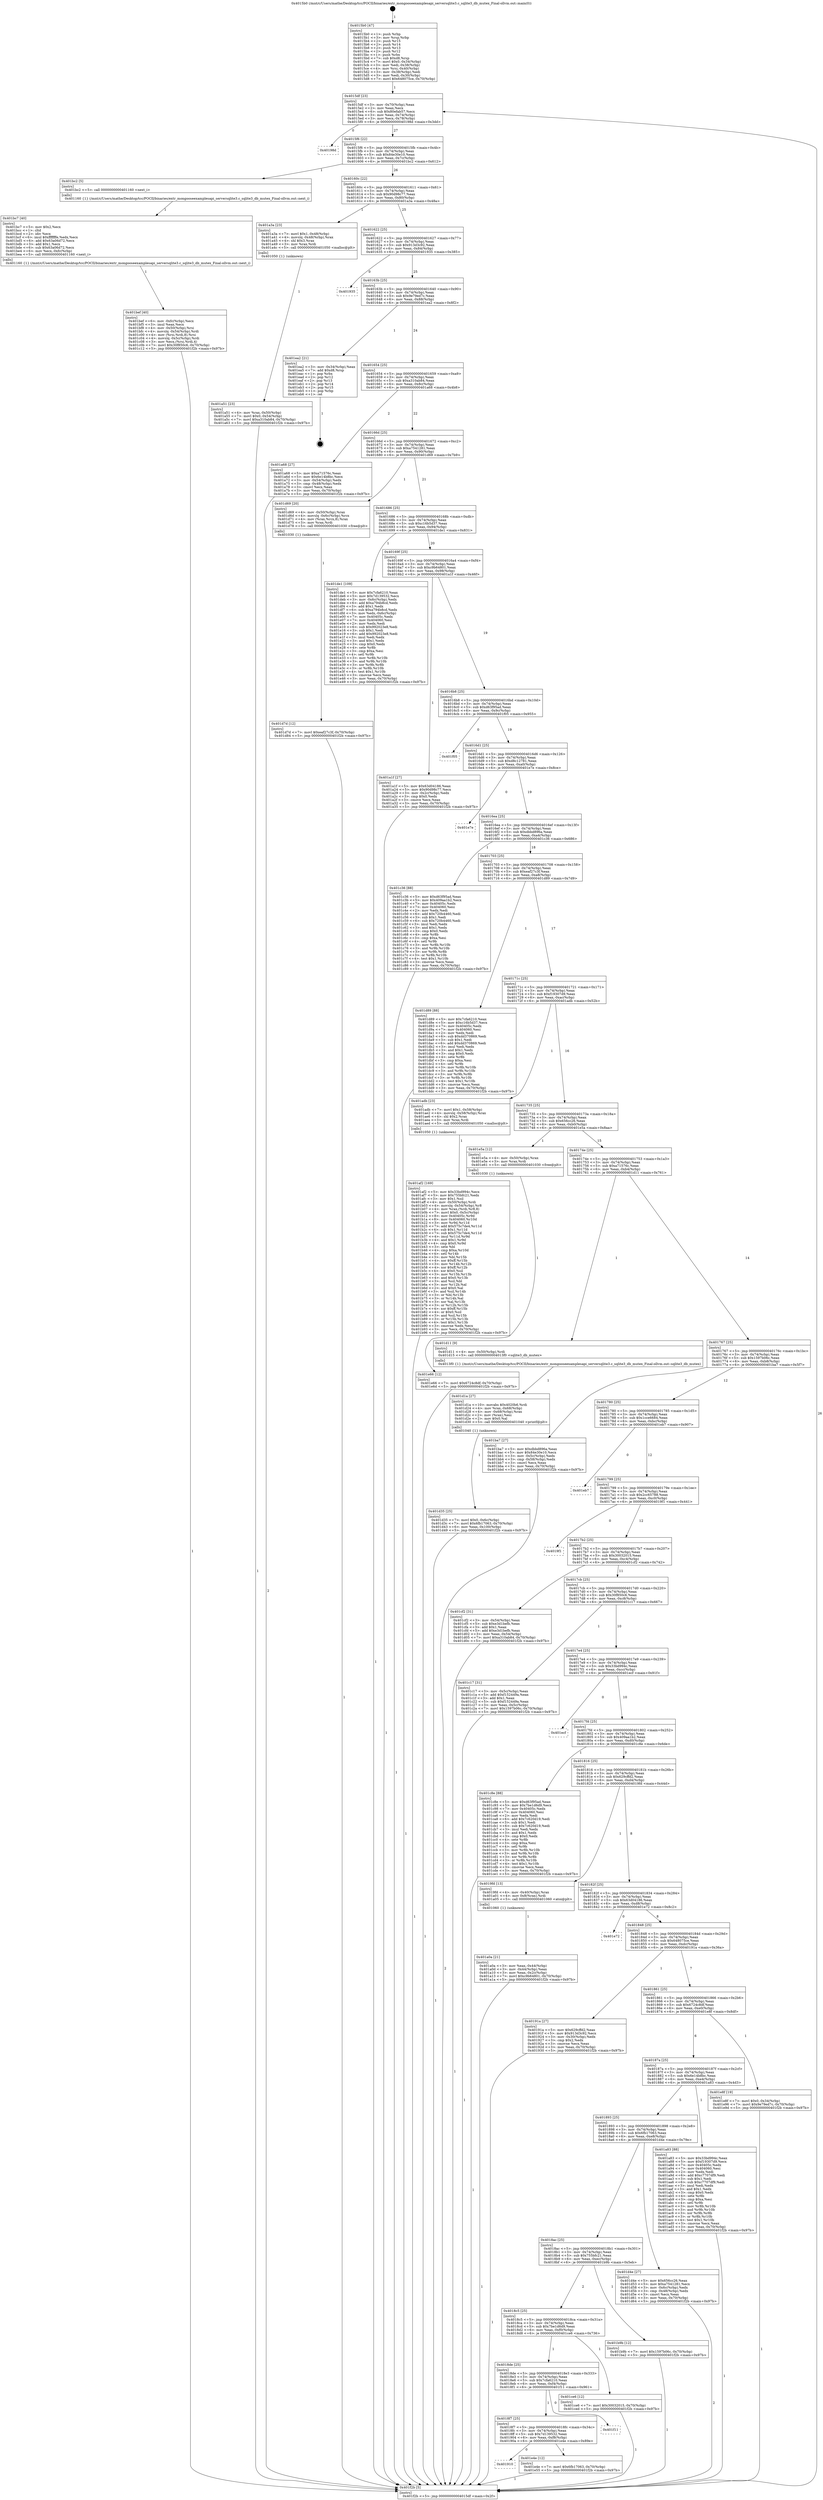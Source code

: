 digraph "0x4015b0" {
  label = "0x4015b0 (/mnt/c/Users/mathe/Desktop/tcc/POCII/binaries/extr_mongooseexamplesapi_serversqlite3.c_sqlite3_db_mutex_Final-ollvm.out::main(0))"
  labelloc = "t"
  node[shape=record]

  Entry [label="",width=0.3,height=0.3,shape=circle,fillcolor=black,style=filled]
  "0x4015df" [label="{
     0x4015df [23]\l
     | [instrs]\l
     &nbsp;&nbsp;0x4015df \<+3\>: mov -0x70(%rbp),%eax\l
     &nbsp;&nbsp;0x4015e2 \<+2\>: mov %eax,%ecx\l
     &nbsp;&nbsp;0x4015e4 \<+6\>: sub $0x80efab57,%ecx\l
     &nbsp;&nbsp;0x4015ea \<+3\>: mov %eax,-0x74(%rbp)\l
     &nbsp;&nbsp;0x4015ed \<+3\>: mov %ecx,-0x78(%rbp)\l
     &nbsp;&nbsp;0x4015f0 \<+6\>: je 000000000040198d \<main+0x3dd\>\l
  }"]
  "0x40198d" [label="{
     0x40198d\l
  }", style=dashed]
  "0x4015f6" [label="{
     0x4015f6 [22]\l
     | [instrs]\l
     &nbsp;&nbsp;0x4015f6 \<+5\>: jmp 00000000004015fb \<main+0x4b\>\l
     &nbsp;&nbsp;0x4015fb \<+3\>: mov -0x74(%rbp),%eax\l
     &nbsp;&nbsp;0x4015fe \<+5\>: sub $0x84e30e10,%eax\l
     &nbsp;&nbsp;0x401603 \<+3\>: mov %eax,-0x7c(%rbp)\l
     &nbsp;&nbsp;0x401606 \<+6\>: je 0000000000401bc2 \<main+0x612\>\l
  }"]
  Exit [label="",width=0.3,height=0.3,shape=circle,fillcolor=black,style=filled,peripheries=2]
  "0x401bc2" [label="{
     0x401bc2 [5]\l
     | [instrs]\l
     &nbsp;&nbsp;0x401bc2 \<+5\>: call 0000000000401160 \<next_i\>\l
     | [calls]\l
     &nbsp;&nbsp;0x401160 \{1\} (/mnt/c/Users/mathe/Desktop/tcc/POCII/binaries/extr_mongooseexamplesapi_serversqlite3.c_sqlite3_db_mutex_Final-ollvm.out::next_i)\l
  }"]
  "0x40160c" [label="{
     0x40160c [22]\l
     | [instrs]\l
     &nbsp;&nbsp;0x40160c \<+5\>: jmp 0000000000401611 \<main+0x61\>\l
     &nbsp;&nbsp;0x401611 \<+3\>: mov -0x74(%rbp),%eax\l
     &nbsp;&nbsp;0x401614 \<+5\>: sub $0x90d98c77,%eax\l
     &nbsp;&nbsp;0x401619 \<+3\>: mov %eax,-0x80(%rbp)\l
     &nbsp;&nbsp;0x40161c \<+6\>: je 0000000000401a3a \<main+0x48a\>\l
  }"]
  "0x401e66" [label="{
     0x401e66 [12]\l
     | [instrs]\l
     &nbsp;&nbsp;0x401e66 \<+7\>: movl $0x6724c8df,-0x70(%rbp)\l
     &nbsp;&nbsp;0x401e6d \<+5\>: jmp 0000000000401f2b \<main+0x97b\>\l
  }"]
  "0x401a3a" [label="{
     0x401a3a [23]\l
     | [instrs]\l
     &nbsp;&nbsp;0x401a3a \<+7\>: movl $0x1,-0x48(%rbp)\l
     &nbsp;&nbsp;0x401a41 \<+4\>: movslq -0x48(%rbp),%rax\l
     &nbsp;&nbsp;0x401a45 \<+4\>: shl $0x3,%rax\l
     &nbsp;&nbsp;0x401a49 \<+3\>: mov %rax,%rdi\l
     &nbsp;&nbsp;0x401a4c \<+5\>: call 0000000000401050 \<malloc@plt\>\l
     | [calls]\l
     &nbsp;&nbsp;0x401050 \{1\} (unknown)\l
  }"]
  "0x401622" [label="{
     0x401622 [25]\l
     | [instrs]\l
     &nbsp;&nbsp;0x401622 \<+5\>: jmp 0000000000401627 \<main+0x77\>\l
     &nbsp;&nbsp;0x401627 \<+3\>: mov -0x74(%rbp),%eax\l
     &nbsp;&nbsp;0x40162a \<+5\>: sub $0x913d3c92,%eax\l
     &nbsp;&nbsp;0x40162f \<+6\>: mov %eax,-0x84(%rbp)\l
     &nbsp;&nbsp;0x401635 \<+6\>: je 0000000000401935 \<main+0x385\>\l
  }"]
  "0x401910" [label="{
     0x401910\l
  }", style=dashed]
  "0x401935" [label="{
     0x401935\l
  }", style=dashed]
  "0x40163b" [label="{
     0x40163b [25]\l
     | [instrs]\l
     &nbsp;&nbsp;0x40163b \<+5\>: jmp 0000000000401640 \<main+0x90\>\l
     &nbsp;&nbsp;0x401640 \<+3\>: mov -0x74(%rbp),%eax\l
     &nbsp;&nbsp;0x401643 \<+5\>: sub $0x9e79ed7c,%eax\l
     &nbsp;&nbsp;0x401648 \<+6\>: mov %eax,-0x88(%rbp)\l
     &nbsp;&nbsp;0x40164e \<+6\>: je 0000000000401ea2 \<main+0x8f2\>\l
  }"]
  "0x401e4e" [label="{
     0x401e4e [12]\l
     | [instrs]\l
     &nbsp;&nbsp;0x401e4e \<+7\>: movl $0x6fb17063,-0x70(%rbp)\l
     &nbsp;&nbsp;0x401e55 \<+5\>: jmp 0000000000401f2b \<main+0x97b\>\l
  }"]
  "0x401ea2" [label="{
     0x401ea2 [21]\l
     | [instrs]\l
     &nbsp;&nbsp;0x401ea2 \<+3\>: mov -0x34(%rbp),%eax\l
     &nbsp;&nbsp;0x401ea5 \<+7\>: add $0xd8,%rsp\l
     &nbsp;&nbsp;0x401eac \<+1\>: pop %rbx\l
     &nbsp;&nbsp;0x401ead \<+2\>: pop %r12\l
     &nbsp;&nbsp;0x401eaf \<+2\>: pop %r13\l
     &nbsp;&nbsp;0x401eb1 \<+2\>: pop %r14\l
     &nbsp;&nbsp;0x401eb3 \<+2\>: pop %r15\l
     &nbsp;&nbsp;0x401eb5 \<+1\>: pop %rbp\l
     &nbsp;&nbsp;0x401eb6 \<+1\>: ret\l
  }"]
  "0x401654" [label="{
     0x401654 [25]\l
     | [instrs]\l
     &nbsp;&nbsp;0x401654 \<+5\>: jmp 0000000000401659 \<main+0xa9\>\l
     &nbsp;&nbsp;0x401659 \<+3\>: mov -0x74(%rbp),%eax\l
     &nbsp;&nbsp;0x40165c \<+5\>: sub $0xa310ab84,%eax\l
     &nbsp;&nbsp;0x401661 \<+6\>: mov %eax,-0x8c(%rbp)\l
     &nbsp;&nbsp;0x401667 \<+6\>: je 0000000000401a68 \<main+0x4b8\>\l
  }"]
  "0x4018f7" [label="{
     0x4018f7 [25]\l
     | [instrs]\l
     &nbsp;&nbsp;0x4018f7 \<+5\>: jmp 00000000004018fc \<main+0x34c\>\l
     &nbsp;&nbsp;0x4018fc \<+3\>: mov -0x74(%rbp),%eax\l
     &nbsp;&nbsp;0x4018ff \<+5\>: sub $0x7d139532,%eax\l
     &nbsp;&nbsp;0x401904 \<+6\>: mov %eax,-0xf8(%rbp)\l
     &nbsp;&nbsp;0x40190a \<+6\>: je 0000000000401e4e \<main+0x89e\>\l
  }"]
  "0x401a68" [label="{
     0x401a68 [27]\l
     | [instrs]\l
     &nbsp;&nbsp;0x401a68 \<+5\>: mov $0xa71576c,%eax\l
     &nbsp;&nbsp;0x401a6d \<+5\>: mov $0x6e14b8bc,%ecx\l
     &nbsp;&nbsp;0x401a72 \<+3\>: mov -0x54(%rbp),%edx\l
     &nbsp;&nbsp;0x401a75 \<+3\>: cmp -0x48(%rbp),%edx\l
     &nbsp;&nbsp;0x401a78 \<+3\>: cmovl %ecx,%eax\l
     &nbsp;&nbsp;0x401a7b \<+3\>: mov %eax,-0x70(%rbp)\l
     &nbsp;&nbsp;0x401a7e \<+5\>: jmp 0000000000401f2b \<main+0x97b\>\l
  }"]
  "0x40166d" [label="{
     0x40166d [25]\l
     | [instrs]\l
     &nbsp;&nbsp;0x40166d \<+5\>: jmp 0000000000401672 \<main+0xc2\>\l
     &nbsp;&nbsp;0x401672 \<+3\>: mov -0x74(%rbp),%eax\l
     &nbsp;&nbsp;0x401675 \<+5\>: sub $0xa7541281,%eax\l
     &nbsp;&nbsp;0x40167a \<+6\>: mov %eax,-0x90(%rbp)\l
     &nbsp;&nbsp;0x401680 \<+6\>: je 0000000000401d69 \<main+0x7b9\>\l
  }"]
  "0x401f11" [label="{
     0x401f11\l
  }", style=dashed]
  "0x401d69" [label="{
     0x401d69 [20]\l
     | [instrs]\l
     &nbsp;&nbsp;0x401d69 \<+4\>: mov -0x50(%rbp),%rax\l
     &nbsp;&nbsp;0x401d6d \<+4\>: movslq -0x6c(%rbp),%rcx\l
     &nbsp;&nbsp;0x401d71 \<+4\>: mov (%rax,%rcx,8),%rax\l
     &nbsp;&nbsp;0x401d75 \<+3\>: mov %rax,%rdi\l
     &nbsp;&nbsp;0x401d78 \<+5\>: call 0000000000401030 \<free@plt\>\l
     | [calls]\l
     &nbsp;&nbsp;0x401030 \{1\} (unknown)\l
  }"]
  "0x401686" [label="{
     0x401686 [25]\l
     | [instrs]\l
     &nbsp;&nbsp;0x401686 \<+5\>: jmp 000000000040168b \<main+0xdb\>\l
     &nbsp;&nbsp;0x40168b \<+3\>: mov -0x74(%rbp),%eax\l
     &nbsp;&nbsp;0x40168e \<+5\>: sub $0xc16b5d37,%eax\l
     &nbsp;&nbsp;0x401693 \<+6\>: mov %eax,-0x94(%rbp)\l
     &nbsp;&nbsp;0x401699 \<+6\>: je 0000000000401de1 \<main+0x831\>\l
  }"]
  "0x401d7d" [label="{
     0x401d7d [12]\l
     | [instrs]\l
     &nbsp;&nbsp;0x401d7d \<+7\>: movl $0xeaf27c3f,-0x70(%rbp)\l
     &nbsp;&nbsp;0x401d84 \<+5\>: jmp 0000000000401f2b \<main+0x97b\>\l
  }"]
  "0x401de1" [label="{
     0x401de1 [109]\l
     | [instrs]\l
     &nbsp;&nbsp;0x401de1 \<+5\>: mov $0x7cfa6210,%eax\l
     &nbsp;&nbsp;0x401de6 \<+5\>: mov $0x7d139532,%ecx\l
     &nbsp;&nbsp;0x401deb \<+3\>: mov -0x6c(%rbp),%edx\l
     &nbsp;&nbsp;0x401dee \<+6\>: add $0xa794b8cd,%edx\l
     &nbsp;&nbsp;0x401df4 \<+3\>: add $0x1,%edx\l
     &nbsp;&nbsp;0x401df7 \<+6\>: sub $0xa794b8cd,%edx\l
     &nbsp;&nbsp;0x401dfd \<+3\>: mov %edx,-0x6c(%rbp)\l
     &nbsp;&nbsp;0x401e00 \<+7\>: mov 0x40405c,%edx\l
     &nbsp;&nbsp;0x401e07 \<+7\>: mov 0x404060,%esi\l
     &nbsp;&nbsp;0x401e0e \<+2\>: mov %edx,%edi\l
     &nbsp;&nbsp;0x401e10 \<+6\>: sub $0x992023e8,%edi\l
     &nbsp;&nbsp;0x401e16 \<+3\>: sub $0x1,%edi\l
     &nbsp;&nbsp;0x401e19 \<+6\>: add $0x992023e8,%edi\l
     &nbsp;&nbsp;0x401e1f \<+3\>: imul %edi,%edx\l
     &nbsp;&nbsp;0x401e22 \<+3\>: and $0x1,%edx\l
     &nbsp;&nbsp;0x401e25 \<+3\>: cmp $0x0,%edx\l
     &nbsp;&nbsp;0x401e28 \<+4\>: sete %r8b\l
     &nbsp;&nbsp;0x401e2c \<+3\>: cmp $0xa,%esi\l
     &nbsp;&nbsp;0x401e2f \<+4\>: setl %r9b\l
     &nbsp;&nbsp;0x401e33 \<+3\>: mov %r8b,%r10b\l
     &nbsp;&nbsp;0x401e36 \<+3\>: and %r9b,%r10b\l
     &nbsp;&nbsp;0x401e39 \<+3\>: xor %r9b,%r8b\l
     &nbsp;&nbsp;0x401e3c \<+3\>: or %r8b,%r10b\l
     &nbsp;&nbsp;0x401e3f \<+4\>: test $0x1,%r10b\l
     &nbsp;&nbsp;0x401e43 \<+3\>: cmovne %ecx,%eax\l
     &nbsp;&nbsp;0x401e46 \<+3\>: mov %eax,-0x70(%rbp)\l
     &nbsp;&nbsp;0x401e49 \<+5\>: jmp 0000000000401f2b \<main+0x97b\>\l
  }"]
  "0x40169f" [label="{
     0x40169f [25]\l
     | [instrs]\l
     &nbsp;&nbsp;0x40169f \<+5\>: jmp 00000000004016a4 \<main+0xf4\>\l
     &nbsp;&nbsp;0x4016a4 \<+3\>: mov -0x74(%rbp),%eax\l
     &nbsp;&nbsp;0x4016a7 \<+5\>: sub $0xc9b64801,%eax\l
     &nbsp;&nbsp;0x4016ac \<+6\>: mov %eax,-0x98(%rbp)\l
     &nbsp;&nbsp;0x4016b2 \<+6\>: je 0000000000401a1f \<main+0x46f\>\l
  }"]
  "0x401d35" [label="{
     0x401d35 [25]\l
     | [instrs]\l
     &nbsp;&nbsp;0x401d35 \<+7\>: movl $0x0,-0x6c(%rbp)\l
     &nbsp;&nbsp;0x401d3c \<+7\>: movl $0x6fb17063,-0x70(%rbp)\l
     &nbsp;&nbsp;0x401d43 \<+6\>: mov %eax,-0x100(%rbp)\l
     &nbsp;&nbsp;0x401d49 \<+5\>: jmp 0000000000401f2b \<main+0x97b\>\l
  }"]
  "0x401a1f" [label="{
     0x401a1f [27]\l
     | [instrs]\l
     &nbsp;&nbsp;0x401a1f \<+5\>: mov $0x63d04186,%eax\l
     &nbsp;&nbsp;0x401a24 \<+5\>: mov $0x90d98c77,%ecx\l
     &nbsp;&nbsp;0x401a29 \<+3\>: mov -0x2c(%rbp),%edx\l
     &nbsp;&nbsp;0x401a2c \<+3\>: cmp $0x0,%edx\l
     &nbsp;&nbsp;0x401a2f \<+3\>: cmove %ecx,%eax\l
     &nbsp;&nbsp;0x401a32 \<+3\>: mov %eax,-0x70(%rbp)\l
     &nbsp;&nbsp;0x401a35 \<+5\>: jmp 0000000000401f2b \<main+0x97b\>\l
  }"]
  "0x4016b8" [label="{
     0x4016b8 [25]\l
     | [instrs]\l
     &nbsp;&nbsp;0x4016b8 \<+5\>: jmp 00000000004016bd \<main+0x10d\>\l
     &nbsp;&nbsp;0x4016bd \<+3\>: mov -0x74(%rbp),%eax\l
     &nbsp;&nbsp;0x4016c0 \<+5\>: sub $0xd63f95ad,%eax\l
     &nbsp;&nbsp;0x4016c5 \<+6\>: mov %eax,-0x9c(%rbp)\l
     &nbsp;&nbsp;0x4016cb \<+6\>: je 0000000000401f05 \<main+0x955\>\l
  }"]
  "0x401d1a" [label="{
     0x401d1a [27]\l
     | [instrs]\l
     &nbsp;&nbsp;0x401d1a \<+10\>: movabs $0x4020b6,%rdi\l
     &nbsp;&nbsp;0x401d24 \<+4\>: mov %rax,-0x68(%rbp)\l
     &nbsp;&nbsp;0x401d28 \<+4\>: mov -0x68(%rbp),%rax\l
     &nbsp;&nbsp;0x401d2c \<+2\>: mov (%rax),%esi\l
     &nbsp;&nbsp;0x401d2e \<+2\>: mov $0x0,%al\l
     &nbsp;&nbsp;0x401d30 \<+5\>: call 0000000000401040 \<printf@plt\>\l
     | [calls]\l
     &nbsp;&nbsp;0x401040 \{1\} (unknown)\l
  }"]
  "0x401f05" [label="{
     0x401f05\l
  }", style=dashed]
  "0x4016d1" [label="{
     0x4016d1 [25]\l
     | [instrs]\l
     &nbsp;&nbsp;0x4016d1 \<+5\>: jmp 00000000004016d6 \<main+0x126\>\l
     &nbsp;&nbsp;0x4016d6 \<+3\>: mov -0x74(%rbp),%eax\l
     &nbsp;&nbsp;0x4016d9 \<+5\>: sub $0xd8c12781,%eax\l
     &nbsp;&nbsp;0x4016de \<+6\>: mov %eax,-0xa0(%rbp)\l
     &nbsp;&nbsp;0x4016e4 \<+6\>: je 0000000000401e7e \<main+0x8ce\>\l
  }"]
  "0x4018de" [label="{
     0x4018de [25]\l
     | [instrs]\l
     &nbsp;&nbsp;0x4018de \<+5\>: jmp 00000000004018e3 \<main+0x333\>\l
     &nbsp;&nbsp;0x4018e3 \<+3\>: mov -0x74(%rbp),%eax\l
     &nbsp;&nbsp;0x4018e6 \<+5\>: sub $0x7cfa6210,%eax\l
     &nbsp;&nbsp;0x4018eb \<+6\>: mov %eax,-0xf4(%rbp)\l
     &nbsp;&nbsp;0x4018f1 \<+6\>: je 0000000000401f11 \<main+0x961\>\l
  }"]
  "0x401e7e" [label="{
     0x401e7e\l
  }", style=dashed]
  "0x4016ea" [label="{
     0x4016ea [25]\l
     | [instrs]\l
     &nbsp;&nbsp;0x4016ea \<+5\>: jmp 00000000004016ef \<main+0x13f\>\l
     &nbsp;&nbsp;0x4016ef \<+3\>: mov -0x74(%rbp),%eax\l
     &nbsp;&nbsp;0x4016f2 \<+5\>: sub $0xdbbd896a,%eax\l
     &nbsp;&nbsp;0x4016f7 \<+6\>: mov %eax,-0xa4(%rbp)\l
     &nbsp;&nbsp;0x4016fd \<+6\>: je 0000000000401c36 \<main+0x686\>\l
  }"]
  "0x401ce6" [label="{
     0x401ce6 [12]\l
     | [instrs]\l
     &nbsp;&nbsp;0x401ce6 \<+7\>: movl $0x30032015,-0x70(%rbp)\l
     &nbsp;&nbsp;0x401ced \<+5\>: jmp 0000000000401f2b \<main+0x97b\>\l
  }"]
  "0x401c36" [label="{
     0x401c36 [88]\l
     | [instrs]\l
     &nbsp;&nbsp;0x401c36 \<+5\>: mov $0xd63f95ad,%eax\l
     &nbsp;&nbsp;0x401c3b \<+5\>: mov $0x409aa1b2,%ecx\l
     &nbsp;&nbsp;0x401c40 \<+7\>: mov 0x40405c,%edx\l
     &nbsp;&nbsp;0x401c47 \<+7\>: mov 0x404060,%esi\l
     &nbsp;&nbsp;0x401c4e \<+2\>: mov %edx,%edi\l
     &nbsp;&nbsp;0x401c50 \<+6\>: add $0x720b4460,%edi\l
     &nbsp;&nbsp;0x401c56 \<+3\>: sub $0x1,%edi\l
     &nbsp;&nbsp;0x401c59 \<+6\>: sub $0x720b4460,%edi\l
     &nbsp;&nbsp;0x401c5f \<+3\>: imul %edi,%edx\l
     &nbsp;&nbsp;0x401c62 \<+3\>: and $0x1,%edx\l
     &nbsp;&nbsp;0x401c65 \<+3\>: cmp $0x0,%edx\l
     &nbsp;&nbsp;0x401c68 \<+4\>: sete %r8b\l
     &nbsp;&nbsp;0x401c6c \<+3\>: cmp $0xa,%esi\l
     &nbsp;&nbsp;0x401c6f \<+4\>: setl %r9b\l
     &nbsp;&nbsp;0x401c73 \<+3\>: mov %r8b,%r10b\l
     &nbsp;&nbsp;0x401c76 \<+3\>: and %r9b,%r10b\l
     &nbsp;&nbsp;0x401c79 \<+3\>: xor %r9b,%r8b\l
     &nbsp;&nbsp;0x401c7c \<+3\>: or %r8b,%r10b\l
     &nbsp;&nbsp;0x401c7f \<+4\>: test $0x1,%r10b\l
     &nbsp;&nbsp;0x401c83 \<+3\>: cmovne %ecx,%eax\l
     &nbsp;&nbsp;0x401c86 \<+3\>: mov %eax,-0x70(%rbp)\l
     &nbsp;&nbsp;0x401c89 \<+5\>: jmp 0000000000401f2b \<main+0x97b\>\l
  }"]
  "0x401703" [label="{
     0x401703 [25]\l
     | [instrs]\l
     &nbsp;&nbsp;0x401703 \<+5\>: jmp 0000000000401708 \<main+0x158\>\l
     &nbsp;&nbsp;0x401708 \<+3\>: mov -0x74(%rbp),%eax\l
     &nbsp;&nbsp;0x40170b \<+5\>: sub $0xeaf27c3f,%eax\l
     &nbsp;&nbsp;0x401710 \<+6\>: mov %eax,-0xa8(%rbp)\l
     &nbsp;&nbsp;0x401716 \<+6\>: je 0000000000401d89 \<main+0x7d9\>\l
  }"]
  "0x401bef" [label="{
     0x401bef [40]\l
     | [instrs]\l
     &nbsp;&nbsp;0x401bef \<+6\>: mov -0xfc(%rbp),%ecx\l
     &nbsp;&nbsp;0x401bf5 \<+3\>: imul %eax,%ecx\l
     &nbsp;&nbsp;0x401bf8 \<+4\>: mov -0x50(%rbp),%rsi\l
     &nbsp;&nbsp;0x401bfc \<+4\>: movslq -0x54(%rbp),%rdi\l
     &nbsp;&nbsp;0x401c00 \<+4\>: mov (%rsi,%rdi,8),%rsi\l
     &nbsp;&nbsp;0x401c04 \<+4\>: movslq -0x5c(%rbp),%rdi\l
     &nbsp;&nbsp;0x401c08 \<+3\>: mov %ecx,(%rsi,%rdi,4)\l
     &nbsp;&nbsp;0x401c0b \<+7\>: movl $0x30f850c6,-0x70(%rbp)\l
     &nbsp;&nbsp;0x401c12 \<+5\>: jmp 0000000000401f2b \<main+0x97b\>\l
  }"]
  "0x401d89" [label="{
     0x401d89 [88]\l
     | [instrs]\l
     &nbsp;&nbsp;0x401d89 \<+5\>: mov $0x7cfa6210,%eax\l
     &nbsp;&nbsp;0x401d8e \<+5\>: mov $0xc16b5d37,%ecx\l
     &nbsp;&nbsp;0x401d93 \<+7\>: mov 0x40405c,%edx\l
     &nbsp;&nbsp;0x401d9a \<+7\>: mov 0x404060,%esi\l
     &nbsp;&nbsp;0x401da1 \<+2\>: mov %edx,%edi\l
     &nbsp;&nbsp;0x401da3 \<+6\>: sub $0xdd370869,%edi\l
     &nbsp;&nbsp;0x401da9 \<+3\>: sub $0x1,%edi\l
     &nbsp;&nbsp;0x401dac \<+6\>: add $0xdd370869,%edi\l
     &nbsp;&nbsp;0x401db2 \<+3\>: imul %edi,%edx\l
     &nbsp;&nbsp;0x401db5 \<+3\>: and $0x1,%edx\l
     &nbsp;&nbsp;0x401db8 \<+3\>: cmp $0x0,%edx\l
     &nbsp;&nbsp;0x401dbb \<+4\>: sete %r8b\l
     &nbsp;&nbsp;0x401dbf \<+3\>: cmp $0xa,%esi\l
     &nbsp;&nbsp;0x401dc2 \<+4\>: setl %r9b\l
     &nbsp;&nbsp;0x401dc6 \<+3\>: mov %r8b,%r10b\l
     &nbsp;&nbsp;0x401dc9 \<+3\>: and %r9b,%r10b\l
     &nbsp;&nbsp;0x401dcc \<+3\>: xor %r9b,%r8b\l
     &nbsp;&nbsp;0x401dcf \<+3\>: or %r8b,%r10b\l
     &nbsp;&nbsp;0x401dd2 \<+4\>: test $0x1,%r10b\l
     &nbsp;&nbsp;0x401dd6 \<+3\>: cmovne %ecx,%eax\l
     &nbsp;&nbsp;0x401dd9 \<+3\>: mov %eax,-0x70(%rbp)\l
     &nbsp;&nbsp;0x401ddc \<+5\>: jmp 0000000000401f2b \<main+0x97b\>\l
  }"]
  "0x40171c" [label="{
     0x40171c [25]\l
     | [instrs]\l
     &nbsp;&nbsp;0x40171c \<+5\>: jmp 0000000000401721 \<main+0x171\>\l
     &nbsp;&nbsp;0x401721 \<+3\>: mov -0x74(%rbp),%eax\l
     &nbsp;&nbsp;0x401724 \<+5\>: sub $0xf19307d9,%eax\l
     &nbsp;&nbsp;0x401729 \<+6\>: mov %eax,-0xac(%rbp)\l
     &nbsp;&nbsp;0x40172f \<+6\>: je 0000000000401adb \<main+0x52b\>\l
  }"]
  "0x401bc7" [label="{
     0x401bc7 [40]\l
     | [instrs]\l
     &nbsp;&nbsp;0x401bc7 \<+5\>: mov $0x2,%ecx\l
     &nbsp;&nbsp;0x401bcc \<+1\>: cltd\l
     &nbsp;&nbsp;0x401bcd \<+2\>: idiv %ecx\l
     &nbsp;&nbsp;0x401bcf \<+6\>: imul $0xfffffffe,%edx,%ecx\l
     &nbsp;&nbsp;0x401bd5 \<+6\>: add $0x63a06d72,%ecx\l
     &nbsp;&nbsp;0x401bdb \<+3\>: add $0x1,%ecx\l
     &nbsp;&nbsp;0x401bde \<+6\>: sub $0x63a06d72,%ecx\l
     &nbsp;&nbsp;0x401be4 \<+6\>: mov %ecx,-0xfc(%rbp)\l
     &nbsp;&nbsp;0x401bea \<+5\>: call 0000000000401160 \<next_i\>\l
     | [calls]\l
     &nbsp;&nbsp;0x401160 \{1\} (/mnt/c/Users/mathe/Desktop/tcc/POCII/binaries/extr_mongooseexamplesapi_serversqlite3.c_sqlite3_db_mutex_Final-ollvm.out::next_i)\l
  }"]
  "0x401adb" [label="{
     0x401adb [23]\l
     | [instrs]\l
     &nbsp;&nbsp;0x401adb \<+7\>: movl $0x1,-0x58(%rbp)\l
     &nbsp;&nbsp;0x401ae2 \<+4\>: movslq -0x58(%rbp),%rax\l
     &nbsp;&nbsp;0x401ae6 \<+4\>: shl $0x2,%rax\l
     &nbsp;&nbsp;0x401aea \<+3\>: mov %rax,%rdi\l
     &nbsp;&nbsp;0x401aed \<+5\>: call 0000000000401050 \<malloc@plt\>\l
     | [calls]\l
     &nbsp;&nbsp;0x401050 \{1\} (unknown)\l
  }"]
  "0x401735" [label="{
     0x401735 [25]\l
     | [instrs]\l
     &nbsp;&nbsp;0x401735 \<+5\>: jmp 000000000040173a \<main+0x18a\>\l
     &nbsp;&nbsp;0x40173a \<+3\>: mov -0x74(%rbp),%eax\l
     &nbsp;&nbsp;0x40173d \<+5\>: sub $0x656cc26,%eax\l
     &nbsp;&nbsp;0x401742 \<+6\>: mov %eax,-0xb0(%rbp)\l
     &nbsp;&nbsp;0x401748 \<+6\>: je 0000000000401e5a \<main+0x8aa\>\l
  }"]
  "0x4018c5" [label="{
     0x4018c5 [25]\l
     | [instrs]\l
     &nbsp;&nbsp;0x4018c5 \<+5\>: jmp 00000000004018ca \<main+0x31a\>\l
     &nbsp;&nbsp;0x4018ca \<+3\>: mov -0x74(%rbp),%eax\l
     &nbsp;&nbsp;0x4018cd \<+5\>: sub $0x7be1d6d9,%eax\l
     &nbsp;&nbsp;0x4018d2 \<+6\>: mov %eax,-0xf0(%rbp)\l
     &nbsp;&nbsp;0x4018d8 \<+6\>: je 0000000000401ce6 \<main+0x736\>\l
  }"]
  "0x401e5a" [label="{
     0x401e5a [12]\l
     | [instrs]\l
     &nbsp;&nbsp;0x401e5a \<+4\>: mov -0x50(%rbp),%rax\l
     &nbsp;&nbsp;0x401e5e \<+3\>: mov %rax,%rdi\l
     &nbsp;&nbsp;0x401e61 \<+5\>: call 0000000000401030 \<free@plt\>\l
     | [calls]\l
     &nbsp;&nbsp;0x401030 \{1\} (unknown)\l
  }"]
  "0x40174e" [label="{
     0x40174e [25]\l
     | [instrs]\l
     &nbsp;&nbsp;0x40174e \<+5\>: jmp 0000000000401753 \<main+0x1a3\>\l
     &nbsp;&nbsp;0x401753 \<+3\>: mov -0x74(%rbp),%eax\l
     &nbsp;&nbsp;0x401756 \<+5\>: sub $0xa71576c,%eax\l
     &nbsp;&nbsp;0x40175b \<+6\>: mov %eax,-0xb4(%rbp)\l
     &nbsp;&nbsp;0x401761 \<+6\>: je 0000000000401d11 \<main+0x761\>\l
  }"]
  "0x401b9b" [label="{
     0x401b9b [12]\l
     | [instrs]\l
     &nbsp;&nbsp;0x401b9b \<+7\>: movl $0x1597b06c,-0x70(%rbp)\l
     &nbsp;&nbsp;0x401ba2 \<+5\>: jmp 0000000000401f2b \<main+0x97b\>\l
  }"]
  "0x401d11" [label="{
     0x401d11 [9]\l
     | [instrs]\l
     &nbsp;&nbsp;0x401d11 \<+4\>: mov -0x50(%rbp),%rdi\l
     &nbsp;&nbsp;0x401d15 \<+5\>: call 00000000004013f0 \<sqlite3_db_mutex\>\l
     | [calls]\l
     &nbsp;&nbsp;0x4013f0 \{1\} (/mnt/c/Users/mathe/Desktop/tcc/POCII/binaries/extr_mongooseexamplesapi_serversqlite3.c_sqlite3_db_mutex_Final-ollvm.out::sqlite3_db_mutex)\l
  }"]
  "0x401767" [label="{
     0x401767 [25]\l
     | [instrs]\l
     &nbsp;&nbsp;0x401767 \<+5\>: jmp 000000000040176c \<main+0x1bc\>\l
     &nbsp;&nbsp;0x40176c \<+3\>: mov -0x74(%rbp),%eax\l
     &nbsp;&nbsp;0x40176f \<+5\>: sub $0x1597b06c,%eax\l
     &nbsp;&nbsp;0x401774 \<+6\>: mov %eax,-0xb8(%rbp)\l
     &nbsp;&nbsp;0x40177a \<+6\>: je 0000000000401ba7 \<main+0x5f7\>\l
  }"]
  "0x4018ac" [label="{
     0x4018ac [25]\l
     | [instrs]\l
     &nbsp;&nbsp;0x4018ac \<+5\>: jmp 00000000004018b1 \<main+0x301\>\l
     &nbsp;&nbsp;0x4018b1 \<+3\>: mov -0x74(%rbp),%eax\l
     &nbsp;&nbsp;0x4018b4 \<+5\>: sub $0x755bfc21,%eax\l
     &nbsp;&nbsp;0x4018b9 \<+6\>: mov %eax,-0xec(%rbp)\l
     &nbsp;&nbsp;0x4018bf \<+6\>: je 0000000000401b9b \<main+0x5eb\>\l
  }"]
  "0x401ba7" [label="{
     0x401ba7 [27]\l
     | [instrs]\l
     &nbsp;&nbsp;0x401ba7 \<+5\>: mov $0xdbbd896a,%eax\l
     &nbsp;&nbsp;0x401bac \<+5\>: mov $0x84e30e10,%ecx\l
     &nbsp;&nbsp;0x401bb1 \<+3\>: mov -0x5c(%rbp),%edx\l
     &nbsp;&nbsp;0x401bb4 \<+3\>: cmp -0x58(%rbp),%edx\l
     &nbsp;&nbsp;0x401bb7 \<+3\>: cmovl %ecx,%eax\l
     &nbsp;&nbsp;0x401bba \<+3\>: mov %eax,-0x70(%rbp)\l
     &nbsp;&nbsp;0x401bbd \<+5\>: jmp 0000000000401f2b \<main+0x97b\>\l
  }"]
  "0x401780" [label="{
     0x401780 [25]\l
     | [instrs]\l
     &nbsp;&nbsp;0x401780 \<+5\>: jmp 0000000000401785 \<main+0x1d5\>\l
     &nbsp;&nbsp;0x401785 \<+3\>: mov -0x74(%rbp),%eax\l
     &nbsp;&nbsp;0x401788 \<+5\>: sub $0x1cce6684,%eax\l
     &nbsp;&nbsp;0x40178d \<+6\>: mov %eax,-0xbc(%rbp)\l
     &nbsp;&nbsp;0x401793 \<+6\>: je 0000000000401eb7 \<main+0x907\>\l
  }"]
  "0x401d4e" [label="{
     0x401d4e [27]\l
     | [instrs]\l
     &nbsp;&nbsp;0x401d4e \<+5\>: mov $0x656cc26,%eax\l
     &nbsp;&nbsp;0x401d53 \<+5\>: mov $0xa7541281,%ecx\l
     &nbsp;&nbsp;0x401d58 \<+3\>: mov -0x6c(%rbp),%edx\l
     &nbsp;&nbsp;0x401d5b \<+3\>: cmp -0x48(%rbp),%edx\l
     &nbsp;&nbsp;0x401d5e \<+3\>: cmovl %ecx,%eax\l
     &nbsp;&nbsp;0x401d61 \<+3\>: mov %eax,-0x70(%rbp)\l
     &nbsp;&nbsp;0x401d64 \<+5\>: jmp 0000000000401f2b \<main+0x97b\>\l
  }"]
  "0x401eb7" [label="{
     0x401eb7\l
  }", style=dashed]
  "0x401799" [label="{
     0x401799 [25]\l
     | [instrs]\l
     &nbsp;&nbsp;0x401799 \<+5\>: jmp 000000000040179e \<main+0x1ee\>\l
     &nbsp;&nbsp;0x40179e \<+3\>: mov -0x74(%rbp),%eax\l
     &nbsp;&nbsp;0x4017a1 \<+5\>: sub $0x2cc65788,%eax\l
     &nbsp;&nbsp;0x4017a6 \<+6\>: mov %eax,-0xc0(%rbp)\l
     &nbsp;&nbsp;0x4017ac \<+6\>: je 00000000004019f1 \<main+0x441\>\l
  }"]
  "0x401af2" [label="{
     0x401af2 [169]\l
     | [instrs]\l
     &nbsp;&nbsp;0x401af2 \<+5\>: mov $0x33bd994c,%ecx\l
     &nbsp;&nbsp;0x401af7 \<+5\>: mov $0x755bfc21,%edx\l
     &nbsp;&nbsp;0x401afc \<+3\>: mov $0x1,%sil\l
     &nbsp;&nbsp;0x401aff \<+4\>: mov -0x50(%rbp),%rdi\l
     &nbsp;&nbsp;0x401b03 \<+4\>: movslq -0x54(%rbp),%r8\l
     &nbsp;&nbsp;0x401b07 \<+4\>: mov %rax,(%rdi,%r8,8)\l
     &nbsp;&nbsp;0x401b0b \<+7\>: movl $0x0,-0x5c(%rbp)\l
     &nbsp;&nbsp;0x401b12 \<+8\>: mov 0x40405c,%r9d\l
     &nbsp;&nbsp;0x401b1a \<+8\>: mov 0x404060,%r10d\l
     &nbsp;&nbsp;0x401b22 \<+3\>: mov %r9d,%r11d\l
     &nbsp;&nbsp;0x401b25 \<+7\>: add $0x575c7de4,%r11d\l
     &nbsp;&nbsp;0x401b2c \<+4\>: sub $0x1,%r11d\l
     &nbsp;&nbsp;0x401b30 \<+7\>: sub $0x575c7de4,%r11d\l
     &nbsp;&nbsp;0x401b37 \<+4\>: imul %r11d,%r9d\l
     &nbsp;&nbsp;0x401b3b \<+4\>: and $0x1,%r9d\l
     &nbsp;&nbsp;0x401b3f \<+4\>: cmp $0x0,%r9d\l
     &nbsp;&nbsp;0x401b43 \<+3\>: sete %bl\l
     &nbsp;&nbsp;0x401b46 \<+4\>: cmp $0xa,%r10d\l
     &nbsp;&nbsp;0x401b4a \<+4\>: setl %r14b\l
     &nbsp;&nbsp;0x401b4e \<+3\>: mov %bl,%r15b\l
     &nbsp;&nbsp;0x401b51 \<+4\>: xor $0xff,%r15b\l
     &nbsp;&nbsp;0x401b55 \<+3\>: mov %r14b,%r12b\l
     &nbsp;&nbsp;0x401b58 \<+4\>: xor $0xff,%r12b\l
     &nbsp;&nbsp;0x401b5c \<+4\>: xor $0x0,%sil\l
     &nbsp;&nbsp;0x401b60 \<+3\>: mov %r15b,%r13b\l
     &nbsp;&nbsp;0x401b63 \<+4\>: and $0x0,%r13b\l
     &nbsp;&nbsp;0x401b67 \<+3\>: and %sil,%bl\l
     &nbsp;&nbsp;0x401b6a \<+3\>: mov %r12b,%al\l
     &nbsp;&nbsp;0x401b6d \<+2\>: and $0x0,%al\l
     &nbsp;&nbsp;0x401b6f \<+3\>: and %sil,%r14b\l
     &nbsp;&nbsp;0x401b72 \<+3\>: or %bl,%r13b\l
     &nbsp;&nbsp;0x401b75 \<+3\>: or %r14b,%al\l
     &nbsp;&nbsp;0x401b78 \<+3\>: xor %al,%r13b\l
     &nbsp;&nbsp;0x401b7b \<+3\>: or %r12b,%r15b\l
     &nbsp;&nbsp;0x401b7e \<+4\>: xor $0xff,%r15b\l
     &nbsp;&nbsp;0x401b82 \<+4\>: or $0x0,%sil\l
     &nbsp;&nbsp;0x401b86 \<+3\>: and %sil,%r15b\l
     &nbsp;&nbsp;0x401b89 \<+3\>: or %r15b,%r13b\l
     &nbsp;&nbsp;0x401b8c \<+4\>: test $0x1,%r13b\l
     &nbsp;&nbsp;0x401b90 \<+3\>: cmovne %edx,%ecx\l
     &nbsp;&nbsp;0x401b93 \<+3\>: mov %ecx,-0x70(%rbp)\l
     &nbsp;&nbsp;0x401b96 \<+5\>: jmp 0000000000401f2b \<main+0x97b\>\l
  }"]
  "0x4019f1" [label="{
     0x4019f1\l
  }", style=dashed]
  "0x4017b2" [label="{
     0x4017b2 [25]\l
     | [instrs]\l
     &nbsp;&nbsp;0x4017b2 \<+5\>: jmp 00000000004017b7 \<main+0x207\>\l
     &nbsp;&nbsp;0x4017b7 \<+3\>: mov -0x74(%rbp),%eax\l
     &nbsp;&nbsp;0x4017ba \<+5\>: sub $0x30032015,%eax\l
     &nbsp;&nbsp;0x4017bf \<+6\>: mov %eax,-0xc4(%rbp)\l
     &nbsp;&nbsp;0x4017c5 \<+6\>: je 0000000000401cf2 \<main+0x742\>\l
  }"]
  "0x401893" [label="{
     0x401893 [25]\l
     | [instrs]\l
     &nbsp;&nbsp;0x401893 \<+5\>: jmp 0000000000401898 \<main+0x2e8\>\l
     &nbsp;&nbsp;0x401898 \<+3\>: mov -0x74(%rbp),%eax\l
     &nbsp;&nbsp;0x40189b \<+5\>: sub $0x6fb17063,%eax\l
     &nbsp;&nbsp;0x4018a0 \<+6\>: mov %eax,-0xe8(%rbp)\l
     &nbsp;&nbsp;0x4018a6 \<+6\>: je 0000000000401d4e \<main+0x79e\>\l
  }"]
  "0x401cf2" [label="{
     0x401cf2 [31]\l
     | [instrs]\l
     &nbsp;&nbsp;0x401cf2 \<+3\>: mov -0x54(%rbp),%eax\l
     &nbsp;&nbsp;0x401cf5 \<+5\>: sub $0xe3d1befb,%eax\l
     &nbsp;&nbsp;0x401cfa \<+3\>: add $0x1,%eax\l
     &nbsp;&nbsp;0x401cfd \<+5\>: add $0xe3d1befb,%eax\l
     &nbsp;&nbsp;0x401d02 \<+3\>: mov %eax,-0x54(%rbp)\l
     &nbsp;&nbsp;0x401d05 \<+7\>: movl $0xa310ab84,-0x70(%rbp)\l
     &nbsp;&nbsp;0x401d0c \<+5\>: jmp 0000000000401f2b \<main+0x97b\>\l
  }"]
  "0x4017cb" [label="{
     0x4017cb [25]\l
     | [instrs]\l
     &nbsp;&nbsp;0x4017cb \<+5\>: jmp 00000000004017d0 \<main+0x220\>\l
     &nbsp;&nbsp;0x4017d0 \<+3\>: mov -0x74(%rbp),%eax\l
     &nbsp;&nbsp;0x4017d3 \<+5\>: sub $0x30f850c6,%eax\l
     &nbsp;&nbsp;0x4017d8 \<+6\>: mov %eax,-0xc8(%rbp)\l
     &nbsp;&nbsp;0x4017de \<+6\>: je 0000000000401c17 \<main+0x667\>\l
  }"]
  "0x401a83" [label="{
     0x401a83 [88]\l
     | [instrs]\l
     &nbsp;&nbsp;0x401a83 \<+5\>: mov $0x33bd994c,%eax\l
     &nbsp;&nbsp;0x401a88 \<+5\>: mov $0xf19307d9,%ecx\l
     &nbsp;&nbsp;0x401a8d \<+7\>: mov 0x40405c,%edx\l
     &nbsp;&nbsp;0x401a94 \<+7\>: mov 0x404060,%esi\l
     &nbsp;&nbsp;0x401a9b \<+2\>: mov %edx,%edi\l
     &nbsp;&nbsp;0x401a9d \<+6\>: add $0xc7707df9,%edi\l
     &nbsp;&nbsp;0x401aa3 \<+3\>: sub $0x1,%edi\l
     &nbsp;&nbsp;0x401aa6 \<+6\>: sub $0xc7707df9,%edi\l
     &nbsp;&nbsp;0x401aac \<+3\>: imul %edi,%edx\l
     &nbsp;&nbsp;0x401aaf \<+3\>: and $0x1,%edx\l
     &nbsp;&nbsp;0x401ab2 \<+3\>: cmp $0x0,%edx\l
     &nbsp;&nbsp;0x401ab5 \<+4\>: sete %r8b\l
     &nbsp;&nbsp;0x401ab9 \<+3\>: cmp $0xa,%esi\l
     &nbsp;&nbsp;0x401abc \<+4\>: setl %r9b\l
     &nbsp;&nbsp;0x401ac0 \<+3\>: mov %r8b,%r10b\l
     &nbsp;&nbsp;0x401ac3 \<+3\>: and %r9b,%r10b\l
     &nbsp;&nbsp;0x401ac6 \<+3\>: xor %r9b,%r8b\l
     &nbsp;&nbsp;0x401ac9 \<+3\>: or %r8b,%r10b\l
     &nbsp;&nbsp;0x401acc \<+4\>: test $0x1,%r10b\l
     &nbsp;&nbsp;0x401ad0 \<+3\>: cmovne %ecx,%eax\l
     &nbsp;&nbsp;0x401ad3 \<+3\>: mov %eax,-0x70(%rbp)\l
     &nbsp;&nbsp;0x401ad6 \<+5\>: jmp 0000000000401f2b \<main+0x97b\>\l
  }"]
  "0x401c17" [label="{
     0x401c17 [31]\l
     | [instrs]\l
     &nbsp;&nbsp;0x401c17 \<+3\>: mov -0x5c(%rbp),%eax\l
     &nbsp;&nbsp;0x401c1a \<+5\>: add $0xf152449a,%eax\l
     &nbsp;&nbsp;0x401c1f \<+3\>: add $0x1,%eax\l
     &nbsp;&nbsp;0x401c22 \<+5\>: sub $0xf152449a,%eax\l
     &nbsp;&nbsp;0x401c27 \<+3\>: mov %eax,-0x5c(%rbp)\l
     &nbsp;&nbsp;0x401c2a \<+7\>: movl $0x1597b06c,-0x70(%rbp)\l
     &nbsp;&nbsp;0x401c31 \<+5\>: jmp 0000000000401f2b \<main+0x97b\>\l
  }"]
  "0x4017e4" [label="{
     0x4017e4 [25]\l
     | [instrs]\l
     &nbsp;&nbsp;0x4017e4 \<+5\>: jmp 00000000004017e9 \<main+0x239\>\l
     &nbsp;&nbsp;0x4017e9 \<+3\>: mov -0x74(%rbp),%eax\l
     &nbsp;&nbsp;0x4017ec \<+5\>: sub $0x33bd994c,%eax\l
     &nbsp;&nbsp;0x4017f1 \<+6\>: mov %eax,-0xcc(%rbp)\l
     &nbsp;&nbsp;0x4017f7 \<+6\>: je 0000000000401ecf \<main+0x91f\>\l
  }"]
  "0x40187a" [label="{
     0x40187a [25]\l
     | [instrs]\l
     &nbsp;&nbsp;0x40187a \<+5\>: jmp 000000000040187f \<main+0x2cf\>\l
     &nbsp;&nbsp;0x40187f \<+3\>: mov -0x74(%rbp),%eax\l
     &nbsp;&nbsp;0x401882 \<+5\>: sub $0x6e14b8bc,%eax\l
     &nbsp;&nbsp;0x401887 \<+6\>: mov %eax,-0xe4(%rbp)\l
     &nbsp;&nbsp;0x40188d \<+6\>: je 0000000000401a83 \<main+0x4d3\>\l
  }"]
  "0x401ecf" [label="{
     0x401ecf\l
  }", style=dashed]
  "0x4017fd" [label="{
     0x4017fd [25]\l
     | [instrs]\l
     &nbsp;&nbsp;0x4017fd \<+5\>: jmp 0000000000401802 \<main+0x252\>\l
     &nbsp;&nbsp;0x401802 \<+3\>: mov -0x74(%rbp),%eax\l
     &nbsp;&nbsp;0x401805 \<+5\>: sub $0x409aa1b2,%eax\l
     &nbsp;&nbsp;0x40180a \<+6\>: mov %eax,-0xd0(%rbp)\l
     &nbsp;&nbsp;0x401810 \<+6\>: je 0000000000401c8e \<main+0x6de\>\l
  }"]
  "0x401e8f" [label="{
     0x401e8f [19]\l
     | [instrs]\l
     &nbsp;&nbsp;0x401e8f \<+7\>: movl $0x0,-0x34(%rbp)\l
     &nbsp;&nbsp;0x401e96 \<+7\>: movl $0x9e79ed7c,-0x70(%rbp)\l
     &nbsp;&nbsp;0x401e9d \<+5\>: jmp 0000000000401f2b \<main+0x97b\>\l
  }"]
  "0x401c8e" [label="{
     0x401c8e [88]\l
     | [instrs]\l
     &nbsp;&nbsp;0x401c8e \<+5\>: mov $0xd63f95ad,%eax\l
     &nbsp;&nbsp;0x401c93 \<+5\>: mov $0x7be1d6d9,%ecx\l
     &nbsp;&nbsp;0x401c98 \<+7\>: mov 0x40405c,%edx\l
     &nbsp;&nbsp;0x401c9f \<+7\>: mov 0x404060,%esi\l
     &nbsp;&nbsp;0x401ca6 \<+2\>: mov %edx,%edi\l
     &nbsp;&nbsp;0x401ca8 \<+6\>: add $0x7c620d19,%edi\l
     &nbsp;&nbsp;0x401cae \<+3\>: sub $0x1,%edi\l
     &nbsp;&nbsp;0x401cb1 \<+6\>: sub $0x7c620d19,%edi\l
     &nbsp;&nbsp;0x401cb7 \<+3\>: imul %edi,%edx\l
     &nbsp;&nbsp;0x401cba \<+3\>: and $0x1,%edx\l
     &nbsp;&nbsp;0x401cbd \<+3\>: cmp $0x0,%edx\l
     &nbsp;&nbsp;0x401cc0 \<+4\>: sete %r8b\l
     &nbsp;&nbsp;0x401cc4 \<+3\>: cmp $0xa,%esi\l
     &nbsp;&nbsp;0x401cc7 \<+4\>: setl %r9b\l
     &nbsp;&nbsp;0x401ccb \<+3\>: mov %r8b,%r10b\l
     &nbsp;&nbsp;0x401cce \<+3\>: and %r9b,%r10b\l
     &nbsp;&nbsp;0x401cd1 \<+3\>: xor %r9b,%r8b\l
     &nbsp;&nbsp;0x401cd4 \<+3\>: or %r8b,%r10b\l
     &nbsp;&nbsp;0x401cd7 \<+4\>: test $0x1,%r10b\l
     &nbsp;&nbsp;0x401cdb \<+3\>: cmovne %ecx,%eax\l
     &nbsp;&nbsp;0x401cde \<+3\>: mov %eax,-0x70(%rbp)\l
     &nbsp;&nbsp;0x401ce1 \<+5\>: jmp 0000000000401f2b \<main+0x97b\>\l
  }"]
  "0x401816" [label="{
     0x401816 [25]\l
     | [instrs]\l
     &nbsp;&nbsp;0x401816 \<+5\>: jmp 000000000040181b \<main+0x26b\>\l
     &nbsp;&nbsp;0x40181b \<+3\>: mov -0x74(%rbp),%eax\l
     &nbsp;&nbsp;0x40181e \<+5\>: sub $0x629cffd2,%eax\l
     &nbsp;&nbsp;0x401823 \<+6\>: mov %eax,-0xd4(%rbp)\l
     &nbsp;&nbsp;0x401829 \<+6\>: je 00000000004019fd \<main+0x44d\>\l
  }"]
  "0x401a51" [label="{
     0x401a51 [23]\l
     | [instrs]\l
     &nbsp;&nbsp;0x401a51 \<+4\>: mov %rax,-0x50(%rbp)\l
     &nbsp;&nbsp;0x401a55 \<+7\>: movl $0x0,-0x54(%rbp)\l
     &nbsp;&nbsp;0x401a5c \<+7\>: movl $0xa310ab84,-0x70(%rbp)\l
     &nbsp;&nbsp;0x401a63 \<+5\>: jmp 0000000000401f2b \<main+0x97b\>\l
  }"]
  "0x4019fd" [label="{
     0x4019fd [13]\l
     | [instrs]\l
     &nbsp;&nbsp;0x4019fd \<+4\>: mov -0x40(%rbp),%rax\l
     &nbsp;&nbsp;0x401a01 \<+4\>: mov 0x8(%rax),%rdi\l
     &nbsp;&nbsp;0x401a05 \<+5\>: call 0000000000401060 \<atoi@plt\>\l
     | [calls]\l
     &nbsp;&nbsp;0x401060 \{1\} (unknown)\l
  }"]
  "0x40182f" [label="{
     0x40182f [25]\l
     | [instrs]\l
     &nbsp;&nbsp;0x40182f \<+5\>: jmp 0000000000401834 \<main+0x284\>\l
     &nbsp;&nbsp;0x401834 \<+3\>: mov -0x74(%rbp),%eax\l
     &nbsp;&nbsp;0x401837 \<+5\>: sub $0x63d04186,%eax\l
     &nbsp;&nbsp;0x40183c \<+6\>: mov %eax,-0xd8(%rbp)\l
     &nbsp;&nbsp;0x401842 \<+6\>: je 0000000000401e72 \<main+0x8c2\>\l
  }"]
  "0x401a0a" [label="{
     0x401a0a [21]\l
     | [instrs]\l
     &nbsp;&nbsp;0x401a0a \<+3\>: mov %eax,-0x44(%rbp)\l
     &nbsp;&nbsp;0x401a0d \<+3\>: mov -0x44(%rbp),%eax\l
     &nbsp;&nbsp;0x401a10 \<+3\>: mov %eax,-0x2c(%rbp)\l
     &nbsp;&nbsp;0x401a13 \<+7\>: movl $0xc9b64801,-0x70(%rbp)\l
     &nbsp;&nbsp;0x401a1a \<+5\>: jmp 0000000000401f2b \<main+0x97b\>\l
  }"]
  "0x401e72" [label="{
     0x401e72\l
  }", style=dashed]
  "0x401848" [label="{
     0x401848 [25]\l
     | [instrs]\l
     &nbsp;&nbsp;0x401848 \<+5\>: jmp 000000000040184d \<main+0x29d\>\l
     &nbsp;&nbsp;0x40184d \<+3\>: mov -0x74(%rbp),%eax\l
     &nbsp;&nbsp;0x401850 \<+5\>: sub $0x648075ce,%eax\l
     &nbsp;&nbsp;0x401855 \<+6\>: mov %eax,-0xdc(%rbp)\l
     &nbsp;&nbsp;0x40185b \<+6\>: je 000000000040191a \<main+0x36a\>\l
  }"]
  "0x4015b0" [label="{
     0x4015b0 [47]\l
     | [instrs]\l
     &nbsp;&nbsp;0x4015b0 \<+1\>: push %rbp\l
     &nbsp;&nbsp;0x4015b1 \<+3\>: mov %rsp,%rbp\l
     &nbsp;&nbsp;0x4015b4 \<+2\>: push %r15\l
     &nbsp;&nbsp;0x4015b6 \<+2\>: push %r14\l
     &nbsp;&nbsp;0x4015b8 \<+2\>: push %r13\l
     &nbsp;&nbsp;0x4015ba \<+2\>: push %r12\l
     &nbsp;&nbsp;0x4015bc \<+1\>: push %rbx\l
     &nbsp;&nbsp;0x4015bd \<+7\>: sub $0xd8,%rsp\l
     &nbsp;&nbsp;0x4015c4 \<+7\>: movl $0x0,-0x34(%rbp)\l
     &nbsp;&nbsp;0x4015cb \<+3\>: mov %edi,-0x38(%rbp)\l
     &nbsp;&nbsp;0x4015ce \<+4\>: mov %rsi,-0x40(%rbp)\l
     &nbsp;&nbsp;0x4015d2 \<+3\>: mov -0x38(%rbp),%edi\l
     &nbsp;&nbsp;0x4015d5 \<+3\>: mov %edi,-0x30(%rbp)\l
     &nbsp;&nbsp;0x4015d8 \<+7\>: movl $0x648075ce,-0x70(%rbp)\l
  }"]
  "0x40191a" [label="{
     0x40191a [27]\l
     | [instrs]\l
     &nbsp;&nbsp;0x40191a \<+5\>: mov $0x629cffd2,%eax\l
     &nbsp;&nbsp;0x40191f \<+5\>: mov $0x913d3c92,%ecx\l
     &nbsp;&nbsp;0x401924 \<+3\>: mov -0x30(%rbp),%edx\l
     &nbsp;&nbsp;0x401927 \<+3\>: cmp $0x2,%edx\l
     &nbsp;&nbsp;0x40192a \<+3\>: cmovne %ecx,%eax\l
     &nbsp;&nbsp;0x40192d \<+3\>: mov %eax,-0x70(%rbp)\l
     &nbsp;&nbsp;0x401930 \<+5\>: jmp 0000000000401f2b \<main+0x97b\>\l
  }"]
  "0x401861" [label="{
     0x401861 [25]\l
     | [instrs]\l
     &nbsp;&nbsp;0x401861 \<+5\>: jmp 0000000000401866 \<main+0x2b6\>\l
     &nbsp;&nbsp;0x401866 \<+3\>: mov -0x74(%rbp),%eax\l
     &nbsp;&nbsp;0x401869 \<+5\>: sub $0x6724c8df,%eax\l
     &nbsp;&nbsp;0x40186e \<+6\>: mov %eax,-0xe0(%rbp)\l
     &nbsp;&nbsp;0x401874 \<+6\>: je 0000000000401e8f \<main+0x8df\>\l
  }"]
  "0x401f2b" [label="{
     0x401f2b [5]\l
     | [instrs]\l
     &nbsp;&nbsp;0x401f2b \<+5\>: jmp 00000000004015df \<main+0x2f\>\l
  }"]
  Entry -> "0x4015b0" [label=" 1"]
  "0x4015df" -> "0x40198d" [label=" 0"]
  "0x4015df" -> "0x4015f6" [label=" 27"]
  "0x401ea2" -> Exit [label=" 1"]
  "0x4015f6" -> "0x401bc2" [label=" 1"]
  "0x4015f6" -> "0x40160c" [label=" 26"]
  "0x401e8f" -> "0x401f2b" [label=" 1"]
  "0x40160c" -> "0x401a3a" [label=" 1"]
  "0x40160c" -> "0x401622" [label=" 25"]
  "0x401e66" -> "0x401f2b" [label=" 1"]
  "0x401622" -> "0x401935" [label=" 0"]
  "0x401622" -> "0x40163b" [label=" 25"]
  "0x401e5a" -> "0x401e66" [label=" 1"]
  "0x40163b" -> "0x401ea2" [label=" 1"]
  "0x40163b" -> "0x401654" [label=" 24"]
  "0x401e4e" -> "0x401f2b" [label=" 1"]
  "0x401654" -> "0x401a68" [label=" 2"]
  "0x401654" -> "0x40166d" [label=" 22"]
  "0x4018f7" -> "0x401e4e" [label=" 1"]
  "0x40166d" -> "0x401d69" [label=" 1"]
  "0x40166d" -> "0x401686" [label=" 21"]
  "0x4018f7" -> "0x401910" [label=" 0"]
  "0x401686" -> "0x401de1" [label=" 1"]
  "0x401686" -> "0x40169f" [label=" 20"]
  "0x4018de" -> "0x401f11" [label=" 0"]
  "0x40169f" -> "0x401a1f" [label=" 1"]
  "0x40169f" -> "0x4016b8" [label=" 19"]
  "0x4018de" -> "0x4018f7" [label=" 1"]
  "0x4016b8" -> "0x401f05" [label=" 0"]
  "0x4016b8" -> "0x4016d1" [label=" 19"]
  "0x401de1" -> "0x401f2b" [label=" 1"]
  "0x4016d1" -> "0x401e7e" [label=" 0"]
  "0x4016d1" -> "0x4016ea" [label=" 19"]
  "0x401d89" -> "0x401f2b" [label=" 1"]
  "0x4016ea" -> "0x401c36" [label=" 1"]
  "0x4016ea" -> "0x401703" [label=" 18"]
  "0x401d7d" -> "0x401f2b" [label=" 1"]
  "0x401703" -> "0x401d89" [label=" 1"]
  "0x401703" -> "0x40171c" [label=" 17"]
  "0x401d4e" -> "0x401f2b" [label=" 2"]
  "0x40171c" -> "0x401adb" [label=" 1"]
  "0x40171c" -> "0x401735" [label=" 16"]
  "0x401d35" -> "0x401f2b" [label=" 1"]
  "0x401735" -> "0x401e5a" [label=" 1"]
  "0x401735" -> "0x40174e" [label=" 15"]
  "0x401d1a" -> "0x401d35" [label=" 1"]
  "0x40174e" -> "0x401d11" [label=" 1"]
  "0x40174e" -> "0x401767" [label=" 14"]
  "0x401d11" -> "0x401d1a" [label=" 1"]
  "0x401767" -> "0x401ba7" [label=" 2"]
  "0x401767" -> "0x401780" [label=" 12"]
  "0x401ce6" -> "0x401f2b" [label=" 1"]
  "0x401780" -> "0x401eb7" [label=" 0"]
  "0x401780" -> "0x401799" [label=" 12"]
  "0x4018c5" -> "0x4018de" [label=" 1"]
  "0x401799" -> "0x4019f1" [label=" 0"]
  "0x401799" -> "0x4017b2" [label=" 12"]
  "0x401d69" -> "0x401d7d" [label=" 1"]
  "0x4017b2" -> "0x401cf2" [label=" 1"]
  "0x4017b2" -> "0x4017cb" [label=" 11"]
  "0x401c8e" -> "0x401f2b" [label=" 1"]
  "0x4017cb" -> "0x401c17" [label=" 1"]
  "0x4017cb" -> "0x4017e4" [label=" 10"]
  "0x401c36" -> "0x401f2b" [label=" 1"]
  "0x4017e4" -> "0x401ecf" [label=" 0"]
  "0x4017e4" -> "0x4017fd" [label=" 10"]
  "0x401bef" -> "0x401f2b" [label=" 1"]
  "0x4017fd" -> "0x401c8e" [label=" 1"]
  "0x4017fd" -> "0x401816" [label=" 9"]
  "0x401bc7" -> "0x401bef" [label=" 1"]
  "0x401816" -> "0x4019fd" [label=" 1"]
  "0x401816" -> "0x40182f" [label=" 8"]
  "0x401ba7" -> "0x401f2b" [label=" 2"]
  "0x40182f" -> "0x401e72" [label=" 0"]
  "0x40182f" -> "0x401848" [label=" 8"]
  "0x401b9b" -> "0x401f2b" [label=" 1"]
  "0x401848" -> "0x40191a" [label=" 1"]
  "0x401848" -> "0x401861" [label=" 7"]
  "0x40191a" -> "0x401f2b" [label=" 1"]
  "0x4015b0" -> "0x4015df" [label=" 1"]
  "0x401f2b" -> "0x4015df" [label=" 26"]
  "0x4019fd" -> "0x401a0a" [label=" 1"]
  "0x401a0a" -> "0x401f2b" [label=" 1"]
  "0x401a1f" -> "0x401f2b" [label=" 1"]
  "0x401a3a" -> "0x401a51" [label=" 1"]
  "0x401a51" -> "0x401f2b" [label=" 1"]
  "0x401a68" -> "0x401f2b" [label=" 2"]
  "0x401bc2" -> "0x401bc7" [label=" 1"]
  "0x401861" -> "0x401e8f" [label=" 1"]
  "0x401861" -> "0x40187a" [label=" 6"]
  "0x401c17" -> "0x401f2b" [label=" 1"]
  "0x40187a" -> "0x401a83" [label=" 1"]
  "0x40187a" -> "0x401893" [label=" 5"]
  "0x401a83" -> "0x401f2b" [label=" 1"]
  "0x401adb" -> "0x401af2" [label=" 1"]
  "0x401af2" -> "0x401f2b" [label=" 1"]
  "0x4018c5" -> "0x401ce6" [label=" 1"]
  "0x401893" -> "0x401d4e" [label=" 2"]
  "0x401893" -> "0x4018ac" [label=" 3"]
  "0x401cf2" -> "0x401f2b" [label=" 1"]
  "0x4018ac" -> "0x401b9b" [label=" 1"]
  "0x4018ac" -> "0x4018c5" [label=" 2"]
}
